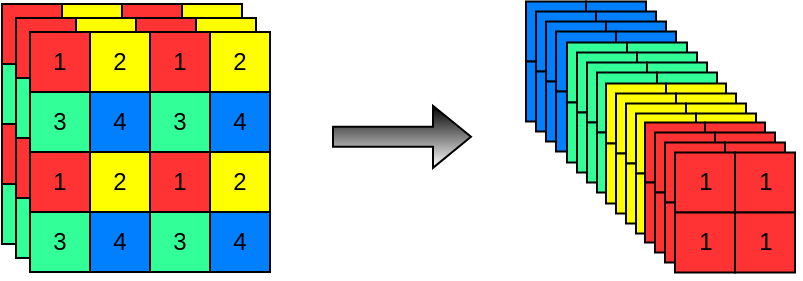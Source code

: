 <mxfile version="16.6.7" type="github">
  <diagram id="taPE7v1os4AzbMLSIXXi" name="第 1 页">
    <mxGraphModel dx="609" dy="671" grid="0" gridSize="10" guides="1" tooltips="1" connect="1" arrows="1" fold="1" page="1" pageScale="1" pageWidth="827" pageHeight="1169" math="0" shadow="0">
      <root>
        <mxCell id="0" />
        <mxCell id="1" parent="0" />
        <mxCell id="5YD0OCtKCRECGLsbeRNo-146" value="" style="group" vertex="1" connectable="0" parent="1">
          <mxGeometry x="327" y="78.75" width="137.5" height="138.5" as="geometry" />
        </mxCell>
        <mxCell id="5YD0OCtKCRECGLsbeRNo-110" value="" style="group" vertex="1" connectable="0" parent="5YD0OCtKCRECGLsbeRNo-146">
          <mxGeometry width="60" height="60" as="geometry" />
        </mxCell>
        <mxCell id="5YD0OCtKCRECGLsbeRNo-63" value="4" style="whiteSpace=wrap;html=1;aspect=fixed;fillColor=#007FFF;container=0;strokeColor=#000000;strokeWidth=1;" vertex="1" parent="5YD0OCtKCRECGLsbeRNo-110">
          <mxGeometry width="30" height="30" as="geometry" />
        </mxCell>
        <mxCell id="5YD0OCtKCRECGLsbeRNo-107" value="4" style="whiteSpace=wrap;html=1;aspect=fixed;fillColor=#007FFF;container=0;strokeColor=#000000;strokeWidth=1;" vertex="1" parent="5YD0OCtKCRECGLsbeRNo-110">
          <mxGeometry x="30" width="30" height="30" as="geometry" />
        </mxCell>
        <mxCell id="5YD0OCtKCRECGLsbeRNo-108" value="4" style="whiteSpace=wrap;html=1;aspect=fixed;fillColor=#007FFF;container=0;strokeColor=#000000;strokeWidth=1;" vertex="1" parent="5YD0OCtKCRECGLsbeRNo-110">
          <mxGeometry y="30" width="30" height="30" as="geometry" />
        </mxCell>
        <mxCell id="5YD0OCtKCRECGLsbeRNo-109" value="4" style="whiteSpace=wrap;html=1;aspect=fixed;fillColor=#007FFF;container=0;strokeColor=#000000;strokeWidth=1;" vertex="1" parent="5YD0OCtKCRECGLsbeRNo-110">
          <mxGeometry x="15" y="15" width="30" height="30" as="geometry" />
        </mxCell>
        <mxCell id="5YD0OCtKCRECGLsbeRNo-111" value="" style="group" vertex="1" connectable="0" parent="5YD0OCtKCRECGLsbeRNo-146">
          <mxGeometry x="5" y="5" width="60" height="60" as="geometry" />
        </mxCell>
        <mxCell id="5YD0OCtKCRECGLsbeRNo-112" value="4" style="whiteSpace=wrap;html=1;aspect=fixed;fillColor=#007FFF;container=0;strokeColor=#000000;strokeWidth=1;" vertex="1" parent="5YD0OCtKCRECGLsbeRNo-111">
          <mxGeometry width="30" height="30" as="geometry" />
        </mxCell>
        <mxCell id="5YD0OCtKCRECGLsbeRNo-113" value="4" style="whiteSpace=wrap;html=1;aspect=fixed;fillColor=#007FFF;container=0;strokeColor=#000000;strokeWidth=1;" vertex="1" parent="5YD0OCtKCRECGLsbeRNo-111">
          <mxGeometry x="30" width="30" height="30" as="geometry" />
        </mxCell>
        <mxCell id="5YD0OCtKCRECGLsbeRNo-114" value="4" style="whiteSpace=wrap;html=1;aspect=fixed;fillColor=#007FFF;container=0;strokeColor=#000000;strokeWidth=1;" vertex="1" parent="5YD0OCtKCRECGLsbeRNo-111">
          <mxGeometry y="30" width="30" height="30" as="geometry" />
        </mxCell>
        <mxCell id="5YD0OCtKCRECGLsbeRNo-115" value="4" style="whiteSpace=wrap;html=1;aspect=fixed;fillColor=#007FFF;container=0;strokeColor=#000000;strokeWidth=1;" vertex="1" parent="5YD0OCtKCRECGLsbeRNo-111">
          <mxGeometry x="20" y="20" width="30" height="30" as="geometry" />
        </mxCell>
        <mxCell id="5YD0OCtKCRECGLsbeRNo-116" value="" style="group" vertex="1" connectable="0" parent="5YD0OCtKCRECGLsbeRNo-146">
          <mxGeometry x="10" y="10" width="60" height="60" as="geometry" />
        </mxCell>
        <mxCell id="5YD0OCtKCRECGLsbeRNo-117" value="4" style="whiteSpace=wrap;html=1;aspect=fixed;fillColor=#007FFF;container=0;strokeColor=#000000;strokeWidth=1;" vertex="1" parent="5YD0OCtKCRECGLsbeRNo-116">
          <mxGeometry width="30" height="30" as="geometry" />
        </mxCell>
        <mxCell id="5YD0OCtKCRECGLsbeRNo-118" value="4" style="whiteSpace=wrap;html=1;aspect=fixed;fillColor=#007FFF;container=0;strokeColor=#000000;strokeWidth=1;" vertex="1" parent="5YD0OCtKCRECGLsbeRNo-116">
          <mxGeometry x="30" width="30" height="30" as="geometry" />
        </mxCell>
        <mxCell id="5YD0OCtKCRECGLsbeRNo-119" value="4" style="whiteSpace=wrap;html=1;aspect=fixed;fillColor=#007FFF;container=0;strokeColor=#000000;strokeWidth=1;" vertex="1" parent="5YD0OCtKCRECGLsbeRNo-116">
          <mxGeometry y="30" width="30" height="30" as="geometry" />
        </mxCell>
        <mxCell id="5YD0OCtKCRECGLsbeRNo-120" value="4" style="whiteSpace=wrap;html=1;aspect=fixed;fillColor=#007FFF;container=0;strokeColor=#000000;strokeWidth=1;" vertex="1" parent="5YD0OCtKCRECGLsbeRNo-116">
          <mxGeometry x="25" y="25" width="30" height="30" as="geometry" />
        </mxCell>
        <mxCell id="5YD0OCtKCRECGLsbeRNo-121" value="" style="group" vertex="1" connectable="0" parent="5YD0OCtKCRECGLsbeRNo-146">
          <mxGeometry x="15" y="15" width="60" height="60" as="geometry" />
        </mxCell>
        <mxCell id="5YD0OCtKCRECGLsbeRNo-122" value="4" style="whiteSpace=wrap;html=1;aspect=fixed;fillColor=#007FFF;container=0;strokeColor=#000000;strokeWidth=1;" vertex="1" parent="5YD0OCtKCRECGLsbeRNo-121">
          <mxGeometry width="30" height="30" as="geometry" />
        </mxCell>
        <mxCell id="5YD0OCtKCRECGLsbeRNo-123" value="4" style="whiteSpace=wrap;html=1;aspect=fixed;fillColor=#007FFF;container=0;strokeColor=#000000;strokeWidth=1;" vertex="1" parent="5YD0OCtKCRECGLsbeRNo-121">
          <mxGeometry x="30" width="30" height="30" as="geometry" />
        </mxCell>
        <mxCell id="5YD0OCtKCRECGLsbeRNo-124" value="4" style="whiteSpace=wrap;html=1;aspect=fixed;fillColor=#007FFF;container=0;strokeColor=#000000;strokeWidth=1;" vertex="1" parent="5YD0OCtKCRECGLsbeRNo-121">
          <mxGeometry y="30" width="30" height="30" as="geometry" />
        </mxCell>
        <mxCell id="5YD0OCtKCRECGLsbeRNo-125" value="4" style="whiteSpace=wrap;html=1;aspect=fixed;fillColor=#007FFF;container=0;strokeColor=#000000;strokeWidth=1;" vertex="1" parent="5YD0OCtKCRECGLsbeRNo-121">
          <mxGeometry x="30" y="30" width="30" height="30" as="geometry" />
        </mxCell>
        <mxCell id="5YD0OCtKCRECGLsbeRNo-145" value="" style="group" vertex="1" connectable="0" parent="5YD0OCtKCRECGLsbeRNo-146">
          <mxGeometry x="20.5" y="20.5" width="75" height="75" as="geometry" />
        </mxCell>
        <mxCell id="5YD0OCtKCRECGLsbeRNo-129" value="" style="group" vertex="1" connectable="0" parent="5YD0OCtKCRECGLsbeRNo-145">
          <mxGeometry width="60" height="60" as="geometry" />
        </mxCell>
        <mxCell id="5YD0OCtKCRECGLsbeRNo-62" value="3" style="whiteSpace=wrap;html=1;aspect=fixed;container=0;strokeColor=#000000;strokeWidth=1;fillColor=#33FF99;" vertex="1" parent="5YD0OCtKCRECGLsbeRNo-129">
          <mxGeometry width="30" height="30" as="geometry" />
        </mxCell>
        <mxCell id="5YD0OCtKCRECGLsbeRNo-126" value="3" style="whiteSpace=wrap;html=1;aspect=fixed;container=0;strokeColor=#000000;strokeWidth=1;fillColor=#33FF99;" vertex="1" parent="5YD0OCtKCRECGLsbeRNo-129">
          <mxGeometry x="30" width="30" height="30" as="geometry" />
        </mxCell>
        <mxCell id="5YD0OCtKCRECGLsbeRNo-127" value="3" style="whiteSpace=wrap;html=1;aspect=fixed;container=0;strokeColor=#000000;strokeWidth=1;fillColor=#33FF99;" vertex="1" parent="5YD0OCtKCRECGLsbeRNo-129">
          <mxGeometry y="30" width="30" height="30" as="geometry" />
        </mxCell>
        <mxCell id="5YD0OCtKCRECGLsbeRNo-128" value="3" style="whiteSpace=wrap;html=1;aspect=fixed;container=0;strokeColor=#000000;strokeWidth=1;fillColor=#33FF99;" vertex="1" parent="5YD0OCtKCRECGLsbeRNo-129">
          <mxGeometry x="15" y="15" width="30" height="30" as="geometry" />
        </mxCell>
        <mxCell id="5YD0OCtKCRECGLsbeRNo-130" value="" style="group" vertex="1" connectable="0" parent="5YD0OCtKCRECGLsbeRNo-145">
          <mxGeometry x="5" y="5" width="60" height="60" as="geometry" />
        </mxCell>
        <mxCell id="5YD0OCtKCRECGLsbeRNo-131" value="3" style="whiteSpace=wrap;html=1;aspect=fixed;container=0;strokeColor=#000000;strokeWidth=1;fillColor=#33FF99;" vertex="1" parent="5YD0OCtKCRECGLsbeRNo-130">
          <mxGeometry width="30" height="30" as="geometry" />
        </mxCell>
        <mxCell id="5YD0OCtKCRECGLsbeRNo-132" value="3" style="whiteSpace=wrap;html=1;aspect=fixed;container=0;strokeColor=#000000;strokeWidth=1;fillColor=#33FF99;" vertex="1" parent="5YD0OCtKCRECGLsbeRNo-130">
          <mxGeometry x="30" width="30" height="30" as="geometry" />
        </mxCell>
        <mxCell id="5YD0OCtKCRECGLsbeRNo-133" value="3" style="whiteSpace=wrap;html=1;aspect=fixed;container=0;strokeColor=#000000;strokeWidth=1;fillColor=#33FF99;" vertex="1" parent="5YD0OCtKCRECGLsbeRNo-130">
          <mxGeometry y="30" width="30" height="30" as="geometry" />
        </mxCell>
        <mxCell id="5YD0OCtKCRECGLsbeRNo-134" value="3" style="whiteSpace=wrap;html=1;aspect=fixed;container=0;strokeColor=#000000;strokeWidth=1;fillColor=#33FF99;" vertex="1" parent="5YD0OCtKCRECGLsbeRNo-130">
          <mxGeometry x="20" y="20" width="30" height="30" as="geometry" />
        </mxCell>
        <mxCell id="5YD0OCtKCRECGLsbeRNo-135" value="" style="group" vertex="1" connectable="0" parent="5YD0OCtKCRECGLsbeRNo-145">
          <mxGeometry x="10" y="10" width="60" height="60" as="geometry" />
        </mxCell>
        <mxCell id="5YD0OCtKCRECGLsbeRNo-136" value="3" style="whiteSpace=wrap;html=1;aspect=fixed;container=0;strokeColor=#000000;strokeWidth=1;fillColor=#33FF99;" vertex="1" parent="5YD0OCtKCRECGLsbeRNo-135">
          <mxGeometry width="30" height="30" as="geometry" />
        </mxCell>
        <mxCell id="5YD0OCtKCRECGLsbeRNo-137" value="3" style="whiteSpace=wrap;html=1;aspect=fixed;container=0;strokeColor=#000000;strokeWidth=1;fillColor=#33FF99;" vertex="1" parent="5YD0OCtKCRECGLsbeRNo-135">
          <mxGeometry x="30" width="30" height="30" as="geometry" />
        </mxCell>
        <mxCell id="5YD0OCtKCRECGLsbeRNo-138" value="3" style="whiteSpace=wrap;html=1;aspect=fixed;container=0;strokeColor=#000000;strokeWidth=1;fillColor=#33FF99;" vertex="1" parent="5YD0OCtKCRECGLsbeRNo-135">
          <mxGeometry y="30" width="30" height="30" as="geometry" />
        </mxCell>
        <mxCell id="5YD0OCtKCRECGLsbeRNo-139" value="3" style="whiteSpace=wrap;html=1;aspect=fixed;container=0;strokeColor=#000000;strokeWidth=1;fillColor=#33FF99;" vertex="1" parent="5YD0OCtKCRECGLsbeRNo-135">
          <mxGeometry x="25" y="25" width="30" height="30" as="geometry" />
        </mxCell>
        <mxCell id="5YD0OCtKCRECGLsbeRNo-140" value="" style="group" vertex="1" connectable="0" parent="5YD0OCtKCRECGLsbeRNo-145">
          <mxGeometry x="15" y="15" width="60" height="60" as="geometry" />
        </mxCell>
        <mxCell id="5YD0OCtKCRECGLsbeRNo-141" value="3" style="whiteSpace=wrap;html=1;aspect=fixed;container=0;strokeColor=#000000;strokeWidth=1;fillColor=#33FF99;" vertex="1" parent="5YD0OCtKCRECGLsbeRNo-140">
          <mxGeometry width="30" height="30" as="geometry" />
        </mxCell>
        <mxCell id="5YD0OCtKCRECGLsbeRNo-142" value="3" style="whiteSpace=wrap;html=1;aspect=fixed;container=0;strokeColor=#000000;strokeWidth=1;fillColor=#33FF99;" vertex="1" parent="5YD0OCtKCRECGLsbeRNo-140">
          <mxGeometry x="30" width="30" height="30" as="geometry" />
        </mxCell>
        <mxCell id="5YD0OCtKCRECGLsbeRNo-143" value="3" style="whiteSpace=wrap;html=1;aspect=fixed;container=0;strokeColor=#000000;strokeWidth=1;fillColor=#33FF99;" vertex="1" parent="5YD0OCtKCRECGLsbeRNo-140">
          <mxGeometry y="30" width="30" height="30" as="geometry" />
        </mxCell>
        <mxCell id="5YD0OCtKCRECGLsbeRNo-144" value="3" style="whiteSpace=wrap;html=1;aspect=fixed;container=0;strokeColor=#000000;strokeWidth=1;fillColor=#33FF99;" vertex="1" parent="5YD0OCtKCRECGLsbeRNo-140">
          <mxGeometry x="30" y="30" width="30" height="30" as="geometry" />
        </mxCell>
        <mxCell id="5YD0OCtKCRECGLsbeRNo-106" value="" style="group" vertex="1" connectable="0" parent="5YD0OCtKCRECGLsbeRNo-146">
          <mxGeometry x="40" y="41" width="97.5" height="97.5" as="geometry" />
        </mxCell>
        <mxCell id="5YD0OCtKCRECGLsbeRNo-89" value="" style="group" vertex="1" connectable="0" parent="5YD0OCtKCRECGLsbeRNo-106">
          <mxGeometry width="60" height="60" as="geometry" />
        </mxCell>
        <mxCell id="5YD0OCtKCRECGLsbeRNo-61" value="2" style="whiteSpace=wrap;html=1;aspect=fixed;container=0;strokeColor=#000000;strokeWidth=1;fillColor=#FFFF00;" vertex="1" parent="5YD0OCtKCRECGLsbeRNo-89">
          <mxGeometry width="30" height="30" as="geometry" />
        </mxCell>
        <mxCell id="5YD0OCtKCRECGLsbeRNo-86" value="2" style="whiteSpace=wrap;html=1;aspect=fixed;container=0;strokeColor=#000000;strokeWidth=1;fillColor=#FFFF00;" vertex="1" parent="5YD0OCtKCRECGLsbeRNo-89">
          <mxGeometry x="30" width="30" height="30" as="geometry" />
        </mxCell>
        <mxCell id="5YD0OCtKCRECGLsbeRNo-87" value="2" style="whiteSpace=wrap;html=1;aspect=fixed;container=0;strokeColor=#000000;strokeWidth=1;fillColor=#FFFF00;" vertex="1" parent="5YD0OCtKCRECGLsbeRNo-89">
          <mxGeometry y="30" width="30" height="30" as="geometry" />
        </mxCell>
        <mxCell id="5YD0OCtKCRECGLsbeRNo-88" value="2" style="whiteSpace=wrap;html=1;aspect=fixed;container=0;strokeColor=#000000;strokeWidth=1;fillColor=#FFFF00;" vertex="1" parent="5YD0OCtKCRECGLsbeRNo-89">
          <mxGeometry x="15" y="15" width="30" height="30" as="geometry" />
        </mxCell>
        <mxCell id="5YD0OCtKCRECGLsbeRNo-90" value="" style="group" vertex="1" connectable="0" parent="5YD0OCtKCRECGLsbeRNo-106">
          <mxGeometry x="5" y="5" width="60" height="60" as="geometry" />
        </mxCell>
        <mxCell id="5YD0OCtKCRECGLsbeRNo-91" value="2" style="whiteSpace=wrap;html=1;aspect=fixed;container=0;strokeColor=#000000;strokeWidth=1;fillColor=#FFFF00;" vertex="1" parent="5YD0OCtKCRECGLsbeRNo-90">
          <mxGeometry width="30" height="30" as="geometry" />
        </mxCell>
        <mxCell id="5YD0OCtKCRECGLsbeRNo-92" value="2" style="whiteSpace=wrap;html=1;aspect=fixed;container=0;strokeColor=#000000;strokeWidth=1;fillColor=#FFFF00;" vertex="1" parent="5YD0OCtKCRECGLsbeRNo-90">
          <mxGeometry x="30" width="30" height="30" as="geometry" />
        </mxCell>
        <mxCell id="5YD0OCtKCRECGLsbeRNo-93" value="2" style="whiteSpace=wrap;html=1;aspect=fixed;container=0;strokeColor=#000000;strokeWidth=1;fillColor=#FFFF00;" vertex="1" parent="5YD0OCtKCRECGLsbeRNo-90">
          <mxGeometry y="30" width="30" height="30" as="geometry" />
        </mxCell>
        <mxCell id="5YD0OCtKCRECGLsbeRNo-94" value="2" style="whiteSpace=wrap;html=1;aspect=fixed;container=0;strokeColor=#000000;strokeWidth=1;fillColor=#FFFF00;" vertex="1" parent="5YD0OCtKCRECGLsbeRNo-90">
          <mxGeometry x="20" y="20" width="30" height="30" as="geometry" />
        </mxCell>
        <mxCell id="5YD0OCtKCRECGLsbeRNo-95" value="" style="group" vertex="1" connectable="0" parent="5YD0OCtKCRECGLsbeRNo-106">
          <mxGeometry x="10" y="10" width="60" height="60" as="geometry" />
        </mxCell>
        <mxCell id="5YD0OCtKCRECGLsbeRNo-96" value="2" style="whiteSpace=wrap;html=1;aspect=fixed;container=0;strokeColor=#000000;strokeWidth=1;fillColor=#FFFF00;" vertex="1" parent="5YD0OCtKCRECGLsbeRNo-95">
          <mxGeometry width="30" height="30" as="geometry" />
        </mxCell>
        <mxCell id="5YD0OCtKCRECGLsbeRNo-97" value="2" style="whiteSpace=wrap;html=1;aspect=fixed;container=0;strokeColor=#000000;strokeWidth=1;fillColor=#FFFF00;" vertex="1" parent="5YD0OCtKCRECGLsbeRNo-95">
          <mxGeometry x="30" width="30" height="30" as="geometry" />
        </mxCell>
        <mxCell id="5YD0OCtKCRECGLsbeRNo-98" value="2" style="whiteSpace=wrap;html=1;aspect=fixed;container=0;strokeColor=#000000;strokeWidth=1;fillColor=#FFFF00;" vertex="1" parent="5YD0OCtKCRECGLsbeRNo-95">
          <mxGeometry y="30" width="30" height="30" as="geometry" />
        </mxCell>
        <mxCell id="5YD0OCtKCRECGLsbeRNo-99" value="2" style="whiteSpace=wrap;html=1;aspect=fixed;container=0;strokeColor=#000000;strokeWidth=1;fillColor=#FFFF00;" vertex="1" parent="5YD0OCtKCRECGLsbeRNo-95">
          <mxGeometry x="25" y="25" width="30" height="30" as="geometry" />
        </mxCell>
        <mxCell id="5YD0OCtKCRECGLsbeRNo-100" value="" style="group" vertex="1" connectable="0" parent="5YD0OCtKCRECGLsbeRNo-106">
          <mxGeometry x="15" y="15" width="82.5" height="82.5" as="geometry" />
        </mxCell>
        <mxCell id="5YD0OCtKCRECGLsbeRNo-101" value="2" style="whiteSpace=wrap;html=1;aspect=fixed;container=0;strokeColor=#000000;strokeWidth=1;fillColor=#FFFF00;" vertex="1" parent="5YD0OCtKCRECGLsbeRNo-100">
          <mxGeometry width="30" height="30" as="geometry" />
        </mxCell>
        <mxCell id="5YD0OCtKCRECGLsbeRNo-102" value="2" style="whiteSpace=wrap;html=1;aspect=fixed;container=0;strokeColor=#000000;strokeWidth=1;fillColor=#FFFF00;" vertex="1" parent="5YD0OCtKCRECGLsbeRNo-100">
          <mxGeometry x="30" width="30" height="30" as="geometry" />
        </mxCell>
        <mxCell id="5YD0OCtKCRECGLsbeRNo-103" value="2" style="whiteSpace=wrap;html=1;aspect=fixed;container=0;strokeColor=#000000;strokeWidth=1;fillColor=#FFFF00;" vertex="1" parent="5YD0OCtKCRECGLsbeRNo-100">
          <mxGeometry y="30" width="30" height="30" as="geometry" />
        </mxCell>
        <mxCell id="5YD0OCtKCRECGLsbeRNo-104" value="2" style="whiteSpace=wrap;html=1;aspect=fixed;container=0;strokeColor=#000000;strokeWidth=1;fillColor=#FFFF00;" vertex="1" parent="5YD0OCtKCRECGLsbeRNo-100">
          <mxGeometry x="30" y="30" width="30" height="30" as="geometry" />
        </mxCell>
        <mxCell id="5YD0OCtKCRECGLsbeRNo-105" value="" style="group" vertex="1" connectable="0" parent="5YD0OCtKCRECGLsbeRNo-100">
          <mxGeometry x="4.5" y="4.5" width="75" height="75" as="geometry" />
        </mxCell>
        <mxCell id="5YD0OCtKCRECGLsbeRNo-70" value="" style="group" vertex="1" connectable="0" parent="5YD0OCtKCRECGLsbeRNo-105">
          <mxGeometry width="60" height="60" as="geometry" />
        </mxCell>
        <mxCell id="5YD0OCtKCRECGLsbeRNo-60" value="1" style="whiteSpace=wrap;html=1;aspect=fixed;fillColor=#FF3333;fontColor=#ffffff;strokeColor=#000000;container=0;strokeWidth=1;" vertex="1" parent="5YD0OCtKCRECGLsbeRNo-70">
          <mxGeometry width="30" height="30" as="geometry" />
        </mxCell>
        <mxCell id="5YD0OCtKCRECGLsbeRNo-67" value="1" style="whiteSpace=wrap;html=1;aspect=fixed;fillColor=#FF3333;fontColor=#ffffff;strokeColor=#000000;container=0;strokeWidth=1;" vertex="1" parent="5YD0OCtKCRECGLsbeRNo-70">
          <mxGeometry x="30" width="30" height="30" as="geometry" />
        </mxCell>
        <mxCell id="5YD0OCtKCRECGLsbeRNo-68" value="1" style="whiteSpace=wrap;html=1;aspect=fixed;fillColor=#FF3333;fontColor=#ffffff;strokeColor=#000000;container=0;strokeWidth=1;" vertex="1" parent="5YD0OCtKCRECGLsbeRNo-70">
          <mxGeometry y="30" width="30" height="30" as="geometry" />
        </mxCell>
        <mxCell id="5YD0OCtKCRECGLsbeRNo-69" value="1" style="whiteSpace=wrap;html=1;aspect=fixed;fillColor=#FF3333;fontColor=#ffffff;strokeColor=#000000;container=0;strokeWidth=1;" vertex="1" parent="5YD0OCtKCRECGLsbeRNo-70">
          <mxGeometry x="15" y="15" width="30" height="30" as="geometry" />
        </mxCell>
        <mxCell id="5YD0OCtKCRECGLsbeRNo-71" value="" style="group" vertex="1" connectable="0" parent="5YD0OCtKCRECGLsbeRNo-105">
          <mxGeometry x="5" y="5" width="60" height="60" as="geometry" />
        </mxCell>
        <mxCell id="5YD0OCtKCRECGLsbeRNo-72" value="1" style="whiteSpace=wrap;html=1;aspect=fixed;fillColor=#FF3333;fontColor=#ffffff;strokeColor=#000000;container=0;strokeWidth=1;" vertex="1" parent="5YD0OCtKCRECGLsbeRNo-71">
          <mxGeometry width="30" height="30" as="geometry" />
        </mxCell>
        <mxCell id="5YD0OCtKCRECGLsbeRNo-73" value="1" style="whiteSpace=wrap;html=1;aspect=fixed;fillColor=#FF3333;fontColor=#ffffff;strokeColor=#000000;container=0;strokeWidth=1;" vertex="1" parent="5YD0OCtKCRECGLsbeRNo-71">
          <mxGeometry x="30" width="30" height="30" as="geometry" />
        </mxCell>
        <mxCell id="5YD0OCtKCRECGLsbeRNo-74" value="1" style="whiteSpace=wrap;html=1;aspect=fixed;fillColor=#FF3333;fontColor=#ffffff;strokeColor=#000000;container=0;strokeWidth=1;" vertex="1" parent="5YD0OCtKCRECGLsbeRNo-71">
          <mxGeometry y="30" width="30" height="30" as="geometry" />
        </mxCell>
        <mxCell id="5YD0OCtKCRECGLsbeRNo-75" value="1" style="whiteSpace=wrap;html=1;aspect=fixed;fillColor=#FF3333;fontColor=#ffffff;strokeColor=#000000;container=0;strokeWidth=1;" vertex="1" parent="5YD0OCtKCRECGLsbeRNo-71">
          <mxGeometry x="20" y="20" width="30" height="30" as="geometry" />
        </mxCell>
        <mxCell id="5YD0OCtKCRECGLsbeRNo-76" value="" style="group" vertex="1" connectable="0" parent="5YD0OCtKCRECGLsbeRNo-105">
          <mxGeometry x="10" y="10" width="60" height="60" as="geometry" />
        </mxCell>
        <mxCell id="5YD0OCtKCRECGLsbeRNo-77" value="1" style="whiteSpace=wrap;html=1;aspect=fixed;fillColor=#FF3333;fontColor=#ffffff;strokeColor=#000000;container=0;strokeWidth=1;" vertex="1" parent="5YD0OCtKCRECGLsbeRNo-76">
          <mxGeometry width="30" height="30" as="geometry" />
        </mxCell>
        <mxCell id="5YD0OCtKCRECGLsbeRNo-78" value="1" style="whiteSpace=wrap;html=1;aspect=fixed;fillColor=#FF3333;fontColor=#ffffff;strokeColor=#000000;container=0;strokeWidth=1;" vertex="1" parent="5YD0OCtKCRECGLsbeRNo-76">
          <mxGeometry x="30" width="30" height="30" as="geometry" />
        </mxCell>
        <mxCell id="5YD0OCtKCRECGLsbeRNo-79" value="1" style="whiteSpace=wrap;html=1;aspect=fixed;fillColor=#FF3333;fontColor=#ffffff;strokeColor=#000000;container=0;strokeWidth=1;" vertex="1" parent="5YD0OCtKCRECGLsbeRNo-76">
          <mxGeometry y="30" width="30" height="30" as="geometry" />
        </mxCell>
        <mxCell id="5YD0OCtKCRECGLsbeRNo-80" value="1" style="whiteSpace=wrap;html=1;aspect=fixed;fillColor=#FF3333;fontColor=#ffffff;strokeColor=#000000;container=0;strokeWidth=1;" vertex="1" parent="5YD0OCtKCRECGLsbeRNo-76">
          <mxGeometry x="25" y="25" width="30" height="30" as="geometry" />
        </mxCell>
        <mxCell id="5YD0OCtKCRECGLsbeRNo-81" value="" style="group" vertex="1" connectable="0" parent="5YD0OCtKCRECGLsbeRNo-105">
          <mxGeometry x="15" y="15" width="60" height="60" as="geometry" />
        </mxCell>
        <mxCell id="5YD0OCtKCRECGLsbeRNo-82" value="&lt;font color=&quot;#000000&quot;&gt;1&lt;/font&gt;" style="whiteSpace=wrap;html=1;aspect=fixed;fillColor=#FF3333;fontColor=#ffffff;strokeColor=#000000;container=0;strokeWidth=1;" vertex="1" parent="5YD0OCtKCRECGLsbeRNo-81">
          <mxGeometry width="30" height="30" as="geometry" />
        </mxCell>
        <mxCell id="5YD0OCtKCRECGLsbeRNo-83" value="&lt;font color=&quot;#000000&quot;&gt;1&lt;/font&gt;" style="whiteSpace=wrap;html=1;aspect=fixed;fillColor=#FF3333;fontColor=#ffffff;strokeColor=#000000;container=0;strokeWidth=1;" vertex="1" parent="5YD0OCtKCRECGLsbeRNo-81">
          <mxGeometry x="30" width="30" height="30" as="geometry" />
        </mxCell>
        <mxCell id="5YD0OCtKCRECGLsbeRNo-84" value="&lt;font color=&quot;#000000&quot;&gt;1&lt;/font&gt;" style="whiteSpace=wrap;html=1;aspect=fixed;fillColor=#FF3333;fontColor=#ffffff;strokeColor=#000000;container=0;strokeWidth=1;" vertex="1" parent="5YD0OCtKCRECGLsbeRNo-81">
          <mxGeometry y="30" width="30" height="30" as="geometry" />
        </mxCell>
        <mxCell id="5YD0OCtKCRECGLsbeRNo-85" value="&lt;font color=&quot;#000000&quot;&gt;1&lt;/font&gt;" style="whiteSpace=wrap;html=1;aspect=fixed;fillColor=#FF3333;fontColor=#ffffff;strokeColor=#000000;container=0;strokeWidth=1;" vertex="1" parent="5YD0OCtKCRECGLsbeRNo-81">
          <mxGeometry x="30" y="30" width="30" height="30" as="geometry" />
        </mxCell>
        <mxCell id="5YD0OCtKCRECGLsbeRNo-148" value="" style="group" vertex="1" connectable="0" parent="1">
          <mxGeometry x="65" y="80" width="134" height="134" as="geometry" />
        </mxCell>
        <mxCell id="5YD0OCtKCRECGLsbeRNo-23" value="" style="group" vertex="1" connectable="0" parent="5YD0OCtKCRECGLsbeRNo-148">
          <mxGeometry width="120" height="120" as="geometry" />
        </mxCell>
        <mxCell id="5YD0OCtKCRECGLsbeRNo-1" value="1" style="whiteSpace=wrap;html=1;aspect=fixed;fillColor=#FF3333;fontColor=#ffffff;strokeColor=#000000;container=0;strokeWidth=1;" vertex="1" parent="5YD0OCtKCRECGLsbeRNo-23">
          <mxGeometry width="30" height="30" as="geometry" />
        </mxCell>
        <mxCell id="5YD0OCtKCRECGLsbeRNo-2" value="2" style="whiteSpace=wrap;html=1;aspect=fixed;fillColor=#FFFF00;container=0;strokeColor=#000000;strokeWidth=1;" vertex="1" parent="5YD0OCtKCRECGLsbeRNo-23">
          <mxGeometry x="30" width="30" height="30" as="geometry" />
        </mxCell>
        <mxCell id="5YD0OCtKCRECGLsbeRNo-3" value="1" style="whiteSpace=wrap;html=1;aspect=fixed;fillColor=#FF3333;fontColor=#ffffff;strokeColor=#000000;container=0;strokeWidth=1;" vertex="1" parent="5YD0OCtKCRECGLsbeRNo-23">
          <mxGeometry x="60" width="30" height="30" as="geometry" />
        </mxCell>
        <mxCell id="5YD0OCtKCRECGLsbeRNo-4" value="2" style="whiteSpace=wrap;html=1;aspect=fixed;fillColor=#FFFF00;container=0;strokeColor=#000000;strokeWidth=1;" vertex="1" parent="5YD0OCtKCRECGLsbeRNo-23">
          <mxGeometry x="90" width="30" height="30" as="geometry" />
        </mxCell>
        <mxCell id="5YD0OCtKCRECGLsbeRNo-7" value="3" style="whiteSpace=wrap;html=1;aspect=fixed;fillColor=#33FF99;container=0;strokeColor=#000000;strokeWidth=1;" vertex="1" parent="5YD0OCtKCRECGLsbeRNo-23">
          <mxGeometry y="30" width="30" height="30" as="geometry" />
        </mxCell>
        <mxCell id="5YD0OCtKCRECGLsbeRNo-8" value="4" style="whiteSpace=wrap;html=1;aspect=fixed;fillColor=#007FFF;container=0;strokeColor=#000000;strokeWidth=1;" vertex="1" parent="5YD0OCtKCRECGLsbeRNo-23">
          <mxGeometry x="24" y="24" width="30" height="30" as="geometry" />
        </mxCell>
        <mxCell id="5YD0OCtKCRECGLsbeRNo-9" value="3" style="whiteSpace=wrap;html=1;aspect=fixed;container=0;strokeColor=#000000;strokeWidth=1;fillColor=#33FF99;" vertex="1" parent="5YD0OCtKCRECGLsbeRNo-23">
          <mxGeometry x="54" y="24" width="30" height="30" as="geometry" />
        </mxCell>
        <mxCell id="5YD0OCtKCRECGLsbeRNo-10" value="4" style="whiteSpace=wrap;html=1;aspect=fixed;fillColor=#007FFF;container=0;strokeColor=#000000;strokeWidth=1;" vertex="1" parent="5YD0OCtKCRECGLsbeRNo-23">
          <mxGeometry x="84" y="24" width="30" height="30" as="geometry" />
        </mxCell>
        <mxCell id="5YD0OCtKCRECGLsbeRNo-12" value="1" style="whiteSpace=wrap;html=1;aspect=fixed;fillColor=#FF3333;fontColor=#ffffff;strokeColor=#000000;container=0;strokeWidth=1;" vertex="1" parent="5YD0OCtKCRECGLsbeRNo-23">
          <mxGeometry y="60" width="30" height="30" as="geometry" />
        </mxCell>
        <mxCell id="5YD0OCtKCRECGLsbeRNo-13" value="2" style="whiteSpace=wrap;html=1;aspect=fixed;container=0;strokeColor=#000000;strokeWidth=1;fillColor=#FFFF00;" vertex="1" parent="5YD0OCtKCRECGLsbeRNo-23">
          <mxGeometry x="24" y="54" width="30" height="30" as="geometry" />
        </mxCell>
        <mxCell id="5YD0OCtKCRECGLsbeRNo-14" value="1" style="whiteSpace=wrap;html=1;aspect=fixed;fillColor=#FF3333;fontColor=#ffffff;strokeColor=#000000;container=0;strokeWidth=1;" vertex="1" parent="5YD0OCtKCRECGLsbeRNo-23">
          <mxGeometry x="54" y="54" width="30" height="30" as="geometry" />
        </mxCell>
        <mxCell id="5YD0OCtKCRECGLsbeRNo-15" value="2" style="whiteSpace=wrap;html=1;aspect=fixed;container=0;strokeColor=#000000;strokeWidth=1;fillColor=#FFFF00;" vertex="1" parent="5YD0OCtKCRECGLsbeRNo-23">
          <mxGeometry x="84" y="54" width="30" height="30" as="geometry" />
        </mxCell>
        <mxCell id="5YD0OCtKCRECGLsbeRNo-17" value="3" style="whiteSpace=wrap;html=1;aspect=fixed;container=0;strokeColor=#000000;strokeWidth=1;fillColor=#33FF99;" vertex="1" parent="5YD0OCtKCRECGLsbeRNo-23">
          <mxGeometry y="90" width="30" height="30" as="geometry" />
        </mxCell>
        <mxCell id="5YD0OCtKCRECGLsbeRNo-18" value="4" style="whiteSpace=wrap;html=1;aspect=fixed;fillColor=#007FFF;container=0;strokeColor=#000000;strokeWidth=1;" vertex="1" parent="5YD0OCtKCRECGLsbeRNo-23">
          <mxGeometry x="24" y="84" width="30" height="30" as="geometry" />
        </mxCell>
        <mxCell id="5YD0OCtKCRECGLsbeRNo-19" value="3" style="whiteSpace=wrap;html=1;aspect=fixed;container=0;strokeColor=#000000;strokeWidth=1;fillColor=#33FF99;" vertex="1" parent="5YD0OCtKCRECGLsbeRNo-23">
          <mxGeometry x="54" y="84" width="30" height="30" as="geometry" />
        </mxCell>
        <mxCell id="5YD0OCtKCRECGLsbeRNo-20" value="4" style="whiteSpace=wrap;html=1;aspect=fixed;fillColor=#007FFF;container=0;strokeColor=#000000;strokeWidth=1;" vertex="1" parent="5YD0OCtKCRECGLsbeRNo-23">
          <mxGeometry x="84" y="84" width="30" height="30" as="geometry" />
        </mxCell>
        <mxCell id="5YD0OCtKCRECGLsbeRNo-24" value="" style="group" vertex="1" connectable="0" parent="5YD0OCtKCRECGLsbeRNo-148">
          <mxGeometry x="7" y="7" width="120" height="120" as="geometry" />
        </mxCell>
        <mxCell id="5YD0OCtKCRECGLsbeRNo-25" value="1" style="whiteSpace=wrap;html=1;aspect=fixed;fillColor=#FF3333;fontColor=#ffffff;strokeColor=#000000;container=0;strokeWidth=1;" vertex="1" parent="5YD0OCtKCRECGLsbeRNo-24">
          <mxGeometry width="30" height="30" as="geometry" />
        </mxCell>
        <mxCell id="5YD0OCtKCRECGLsbeRNo-26" value="2" style="whiteSpace=wrap;html=1;aspect=fixed;fillColor=#FFFF00;container=0;strokeColor=#000000;strokeWidth=1;" vertex="1" parent="5YD0OCtKCRECGLsbeRNo-24">
          <mxGeometry x="30" width="30" height="30" as="geometry" />
        </mxCell>
        <mxCell id="5YD0OCtKCRECGLsbeRNo-27" value="1" style="whiteSpace=wrap;html=1;aspect=fixed;fillColor=#FF3333;fontColor=#ffffff;strokeColor=#000000;container=0;strokeWidth=1;" vertex="1" parent="5YD0OCtKCRECGLsbeRNo-24">
          <mxGeometry x="60" width="30" height="30" as="geometry" />
        </mxCell>
        <mxCell id="5YD0OCtKCRECGLsbeRNo-28" value="2" style="whiteSpace=wrap;html=1;aspect=fixed;fillColor=#FFFF00;container=0;strokeColor=#000000;strokeWidth=1;" vertex="1" parent="5YD0OCtKCRECGLsbeRNo-24">
          <mxGeometry x="90" width="30" height="30" as="geometry" />
        </mxCell>
        <mxCell id="5YD0OCtKCRECGLsbeRNo-29" value="3" style="whiteSpace=wrap;html=1;aspect=fixed;fillColor=#33FF99;container=0;strokeColor=#000000;strokeWidth=1;" vertex="1" parent="5YD0OCtKCRECGLsbeRNo-24">
          <mxGeometry y="30" width="30" height="30" as="geometry" />
        </mxCell>
        <mxCell id="5YD0OCtKCRECGLsbeRNo-30" value="4" style="whiteSpace=wrap;html=1;aspect=fixed;fillColor=#007FFF;container=0;strokeColor=#000000;strokeWidth=1;" vertex="1" parent="5YD0OCtKCRECGLsbeRNo-24">
          <mxGeometry x="27" y="27" width="30" height="30" as="geometry" />
        </mxCell>
        <mxCell id="5YD0OCtKCRECGLsbeRNo-31" value="3" style="whiteSpace=wrap;html=1;aspect=fixed;container=0;strokeColor=#000000;strokeWidth=1;fillColor=#33FF99;" vertex="1" parent="5YD0OCtKCRECGLsbeRNo-24">
          <mxGeometry x="57" y="27" width="30" height="30" as="geometry" />
        </mxCell>
        <mxCell id="5YD0OCtKCRECGLsbeRNo-32" value="4" style="whiteSpace=wrap;html=1;aspect=fixed;fillColor=#007FFF;container=0;strokeColor=#000000;strokeWidth=1;" vertex="1" parent="5YD0OCtKCRECGLsbeRNo-24">
          <mxGeometry x="87" y="27" width="30" height="30" as="geometry" />
        </mxCell>
        <mxCell id="5YD0OCtKCRECGLsbeRNo-33" value="1" style="whiteSpace=wrap;html=1;aspect=fixed;fillColor=#FF3333;fontColor=#ffffff;strokeColor=#000000;container=0;strokeWidth=1;" vertex="1" parent="5YD0OCtKCRECGLsbeRNo-24">
          <mxGeometry y="60" width="30" height="30" as="geometry" />
        </mxCell>
        <mxCell id="5YD0OCtKCRECGLsbeRNo-34" value="2" style="whiteSpace=wrap;html=1;aspect=fixed;container=0;strokeColor=#000000;strokeWidth=1;fillColor=#FFFF00;" vertex="1" parent="5YD0OCtKCRECGLsbeRNo-24">
          <mxGeometry x="27" y="57" width="30" height="30" as="geometry" />
        </mxCell>
        <mxCell id="5YD0OCtKCRECGLsbeRNo-35" value="1" style="whiteSpace=wrap;html=1;aspect=fixed;fillColor=#FF3333;fontColor=#ffffff;strokeColor=#000000;container=0;strokeWidth=1;" vertex="1" parent="5YD0OCtKCRECGLsbeRNo-24">
          <mxGeometry x="57" y="57" width="30" height="30" as="geometry" />
        </mxCell>
        <mxCell id="5YD0OCtKCRECGLsbeRNo-36" value="2" style="whiteSpace=wrap;html=1;aspect=fixed;container=0;strokeColor=#000000;strokeWidth=1;fillColor=#FFFF00;" vertex="1" parent="5YD0OCtKCRECGLsbeRNo-24">
          <mxGeometry x="87" y="57" width="30" height="30" as="geometry" />
        </mxCell>
        <mxCell id="5YD0OCtKCRECGLsbeRNo-37" value="3" style="whiteSpace=wrap;html=1;aspect=fixed;container=0;strokeColor=#000000;strokeWidth=1;fillColor=#33FF99;" vertex="1" parent="5YD0OCtKCRECGLsbeRNo-24">
          <mxGeometry y="90" width="30" height="30" as="geometry" />
        </mxCell>
        <mxCell id="5YD0OCtKCRECGLsbeRNo-38" value="4" style="whiteSpace=wrap;html=1;aspect=fixed;fillColor=#007FFF;container=0;strokeColor=#000000;strokeWidth=1;" vertex="1" parent="5YD0OCtKCRECGLsbeRNo-24">
          <mxGeometry x="27" y="87" width="30" height="30" as="geometry" />
        </mxCell>
        <mxCell id="5YD0OCtKCRECGLsbeRNo-39" value="3" style="whiteSpace=wrap;html=1;aspect=fixed;container=0;strokeColor=#000000;strokeWidth=1;fillColor=#33FF99;" vertex="1" parent="5YD0OCtKCRECGLsbeRNo-24">
          <mxGeometry x="57" y="87" width="30" height="30" as="geometry" />
        </mxCell>
        <mxCell id="5YD0OCtKCRECGLsbeRNo-40" value="4" style="whiteSpace=wrap;html=1;aspect=fixed;fillColor=#007FFF;container=0;strokeColor=#000000;strokeWidth=1;" vertex="1" parent="5YD0OCtKCRECGLsbeRNo-24">
          <mxGeometry x="87" y="87" width="30" height="30" as="geometry" />
        </mxCell>
        <mxCell id="5YD0OCtKCRECGLsbeRNo-42" value="&lt;font color=&quot;#000000&quot;&gt;1&lt;/font&gt;" style="whiteSpace=wrap;html=1;aspect=fixed;fillColor=#FF3333;fontColor=#ffffff;strokeColor=#000000;container=0;strokeWidth=1;" vertex="1" parent="5YD0OCtKCRECGLsbeRNo-148">
          <mxGeometry x="14" y="14" width="30" height="30" as="geometry" />
        </mxCell>
        <mxCell id="5YD0OCtKCRECGLsbeRNo-43" value="2" style="whiteSpace=wrap;html=1;aspect=fixed;fillColor=#FFFF00;container=0;strokeColor=#000000;strokeWidth=1;" vertex="1" parent="5YD0OCtKCRECGLsbeRNo-148">
          <mxGeometry x="44" y="14" width="30" height="30" as="geometry" />
        </mxCell>
        <mxCell id="5YD0OCtKCRECGLsbeRNo-44" value="&lt;font color=&quot;#000000&quot;&gt;1&lt;/font&gt;" style="whiteSpace=wrap;html=1;aspect=fixed;fillColor=#FF3333;fontColor=#ffffff;strokeColor=#000000;container=0;strokeWidth=1;" vertex="1" parent="5YD0OCtKCRECGLsbeRNo-148">
          <mxGeometry x="74" y="14" width="30" height="30" as="geometry" />
        </mxCell>
        <mxCell id="5YD0OCtKCRECGLsbeRNo-45" value="2" style="whiteSpace=wrap;html=1;aspect=fixed;fillColor=#FFFF00;container=0;strokeColor=#000000;strokeWidth=1;" vertex="1" parent="5YD0OCtKCRECGLsbeRNo-148">
          <mxGeometry x="104" y="14" width="30" height="30" as="geometry" />
        </mxCell>
        <mxCell id="5YD0OCtKCRECGLsbeRNo-46" value="3" style="whiteSpace=wrap;html=1;aspect=fixed;fillColor=#33FF99;container=0;strokeColor=#000000;strokeWidth=1;" vertex="1" parent="5YD0OCtKCRECGLsbeRNo-148">
          <mxGeometry x="14" y="44" width="30" height="30" as="geometry" />
        </mxCell>
        <mxCell id="5YD0OCtKCRECGLsbeRNo-47" value="4" style="whiteSpace=wrap;html=1;aspect=fixed;fillColor=#007FFF;container=0;strokeColor=#000000;strokeWidth=1;" vertex="1" parent="5YD0OCtKCRECGLsbeRNo-148">
          <mxGeometry x="44" y="44" width="30" height="30" as="geometry" />
        </mxCell>
        <mxCell id="5YD0OCtKCRECGLsbeRNo-48" value="3" style="whiteSpace=wrap;html=1;aspect=fixed;container=0;strokeColor=#000000;strokeWidth=1;fillColor=#33FF99;" vertex="1" parent="5YD0OCtKCRECGLsbeRNo-148">
          <mxGeometry x="74" y="44" width="30" height="30" as="geometry" />
        </mxCell>
        <mxCell id="5YD0OCtKCRECGLsbeRNo-49" value="4" style="whiteSpace=wrap;html=1;aspect=fixed;fillColor=#007FFF;container=0;strokeColor=#000000;strokeWidth=1;" vertex="1" parent="5YD0OCtKCRECGLsbeRNo-148">
          <mxGeometry x="104" y="44" width="30" height="30" as="geometry" />
        </mxCell>
        <mxCell id="5YD0OCtKCRECGLsbeRNo-50" value="&lt;font color=&quot;#000000&quot;&gt;1&lt;/font&gt;" style="whiteSpace=wrap;html=1;aspect=fixed;fillColor=#FF3333;fontColor=#ffffff;strokeColor=#000000;container=0;strokeWidth=1;" vertex="1" parent="5YD0OCtKCRECGLsbeRNo-148">
          <mxGeometry x="14" y="74" width="30" height="30" as="geometry" />
        </mxCell>
        <mxCell id="5YD0OCtKCRECGLsbeRNo-51" value="2" style="whiteSpace=wrap;html=1;aspect=fixed;container=0;strokeColor=#000000;strokeWidth=1;fillColor=#FFFF00;" vertex="1" parent="5YD0OCtKCRECGLsbeRNo-148">
          <mxGeometry x="44" y="74" width="30" height="30" as="geometry" />
        </mxCell>
        <mxCell id="5YD0OCtKCRECGLsbeRNo-52" value="&lt;font color=&quot;#000000&quot;&gt;1&lt;/font&gt;" style="whiteSpace=wrap;html=1;aspect=fixed;fillColor=#FF3333;fontColor=#ffffff;strokeColor=#000000;container=0;strokeWidth=1;" vertex="1" parent="5YD0OCtKCRECGLsbeRNo-148">
          <mxGeometry x="74" y="74" width="30" height="30" as="geometry" />
        </mxCell>
        <mxCell id="5YD0OCtKCRECGLsbeRNo-53" value="2" style="whiteSpace=wrap;html=1;aspect=fixed;container=0;strokeColor=#000000;strokeWidth=1;fillColor=#FFFF00;" vertex="1" parent="5YD0OCtKCRECGLsbeRNo-148">
          <mxGeometry x="104" y="74" width="30" height="30" as="geometry" />
        </mxCell>
        <mxCell id="5YD0OCtKCRECGLsbeRNo-54" value="3" style="whiteSpace=wrap;html=1;aspect=fixed;container=0;strokeColor=#000000;strokeWidth=1;fillColor=#33FF99;" vertex="1" parent="5YD0OCtKCRECGLsbeRNo-148">
          <mxGeometry x="14" y="104" width="30" height="30" as="geometry" />
        </mxCell>
        <mxCell id="5YD0OCtKCRECGLsbeRNo-55" value="4" style="whiteSpace=wrap;html=1;aspect=fixed;fillColor=#007FFF;container=0;strokeColor=#000000;strokeWidth=1;" vertex="1" parent="5YD0OCtKCRECGLsbeRNo-148">
          <mxGeometry x="44" y="104" width="30" height="30" as="geometry" />
        </mxCell>
        <mxCell id="5YD0OCtKCRECGLsbeRNo-56" value="3" style="whiteSpace=wrap;html=1;aspect=fixed;container=0;strokeColor=#000000;strokeWidth=1;fillColor=#33FF99;" vertex="1" parent="5YD0OCtKCRECGLsbeRNo-148">
          <mxGeometry x="74" y="104" width="30" height="30" as="geometry" />
        </mxCell>
        <mxCell id="5YD0OCtKCRECGLsbeRNo-57" value="4" style="whiteSpace=wrap;html=1;aspect=fixed;fillColor=#007FFF;container=0;strokeColor=#000000;strokeWidth=1;" vertex="1" parent="5YD0OCtKCRECGLsbeRNo-148">
          <mxGeometry x="104" y="104" width="30" height="30" as="geometry" />
        </mxCell>
        <mxCell id="5YD0OCtKCRECGLsbeRNo-149" value="" style="shape=flexArrow;endArrow=classic;html=1;rounded=0;fillColor=#000000;gradientColor=#ffffff;" edge="1" parent="1">
          <mxGeometry width="50" height="50" relative="1" as="geometry">
            <mxPoint x="230" y="146.41" as="sourcePoint" />
            <mxPoint x="300" y="146.41" as="targetPoint" />
          </mxGeometry>
        </mxCell>
      </root>
    </mxGraphModel>
  </diagram>
</mxfile>
